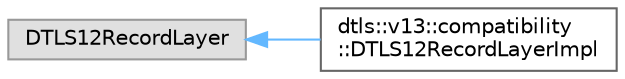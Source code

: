 digraph "Graphical Class Hierarchy"
{
 // LATEX_PDF_SIZE
  bgcolor="transparent";
  edge [fontname=Helvetica,fontsize=10,labelfontname=Helvetica,labelfontsize=10];
  node [fontname=Helvetica,fontsize=10,shape=box,height=0.2,width=0.4];
  rankdir="LR";
  Node0 [id="Node000000",label="DTLS12RecordLayer",height=0.2,width=0.4,color="grey60", fillcolor="#E0E0E0", style="filled",tooltip=" "];
  Node0 -> Node1 [id="edge5_Node000000_Node000001",dir="back",color="steelblue1",style="solid",tooltip=" "];
  Node1 [id="Node000001",label="dtls::v13::compatibility\l::DTLS12RecordLayerImpl",height=0.2,width=0.4,color="grey40", fillcolor="white", style="filled",URL="$classdtls_1_1v13_1_1compatibility_1_1DTLS12RecordLayerImpl.html",tooltip="Implementation of DTLS 1.2 record layer."];
}
